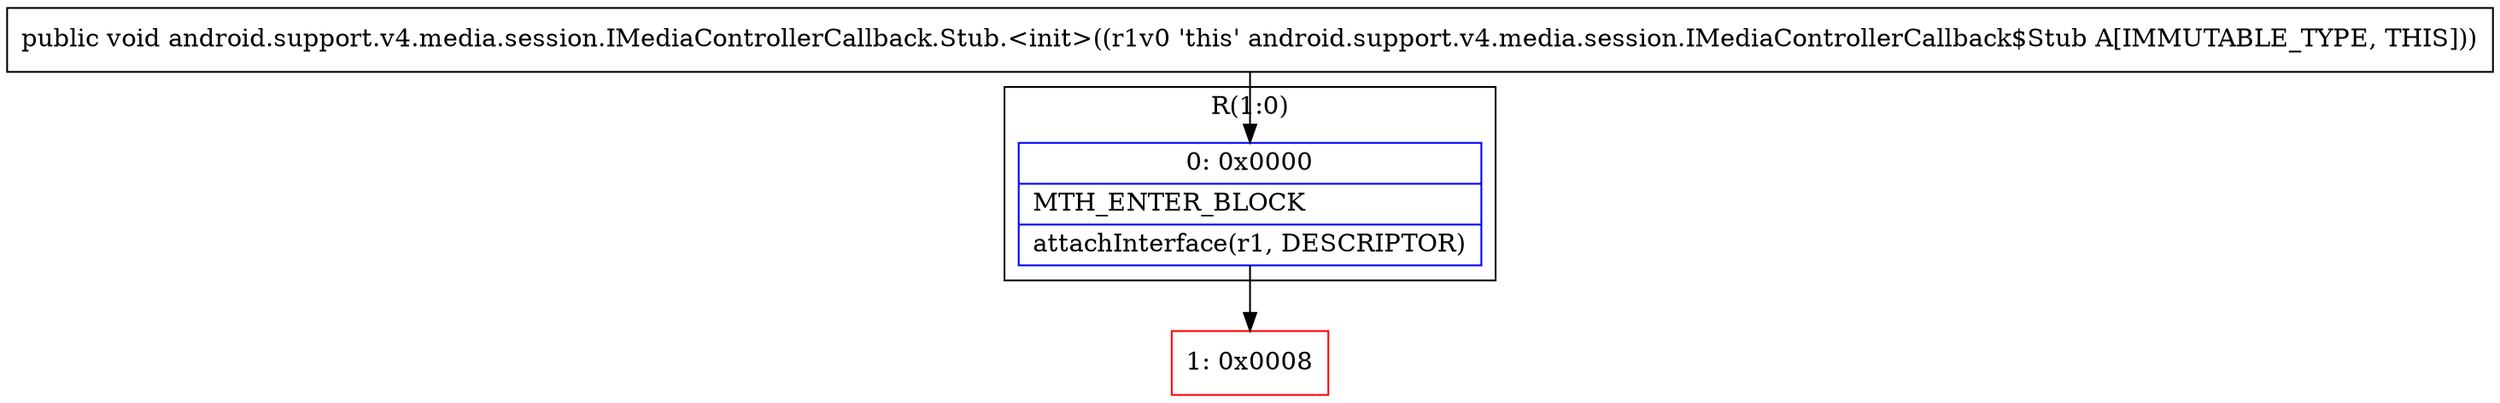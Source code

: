 digraph "CFG forandroid.support.v4.media.session.IMediaControllerCallback.Stub.\<init\>()V" {
subgraph cluster_Region_190925426 {
label = "R(1:0)";
node [shape=record,color=blue];
Node_0 [shape=record,label="{0\:\ 0x0000|MTH_ENTER_BLOCK\l|attachInterface(r1, DESCRIPTOR)\l}"];
}
Node_1 [shape=record,color=red,label="{1\:\ 0x0008}"];
MethodNode[shape=record,label="{public void android.support.v4.media.session.IMediaControllerCallback.Stub.\<init\>((r1v0 'this' android.support.v4.media.session.IMediaControllerCallback$Stub A[IMMUTABLE_TYPE, THIS])) }"];
MethodNode -> Node_0;
Node_0 -> Node_1;
}

